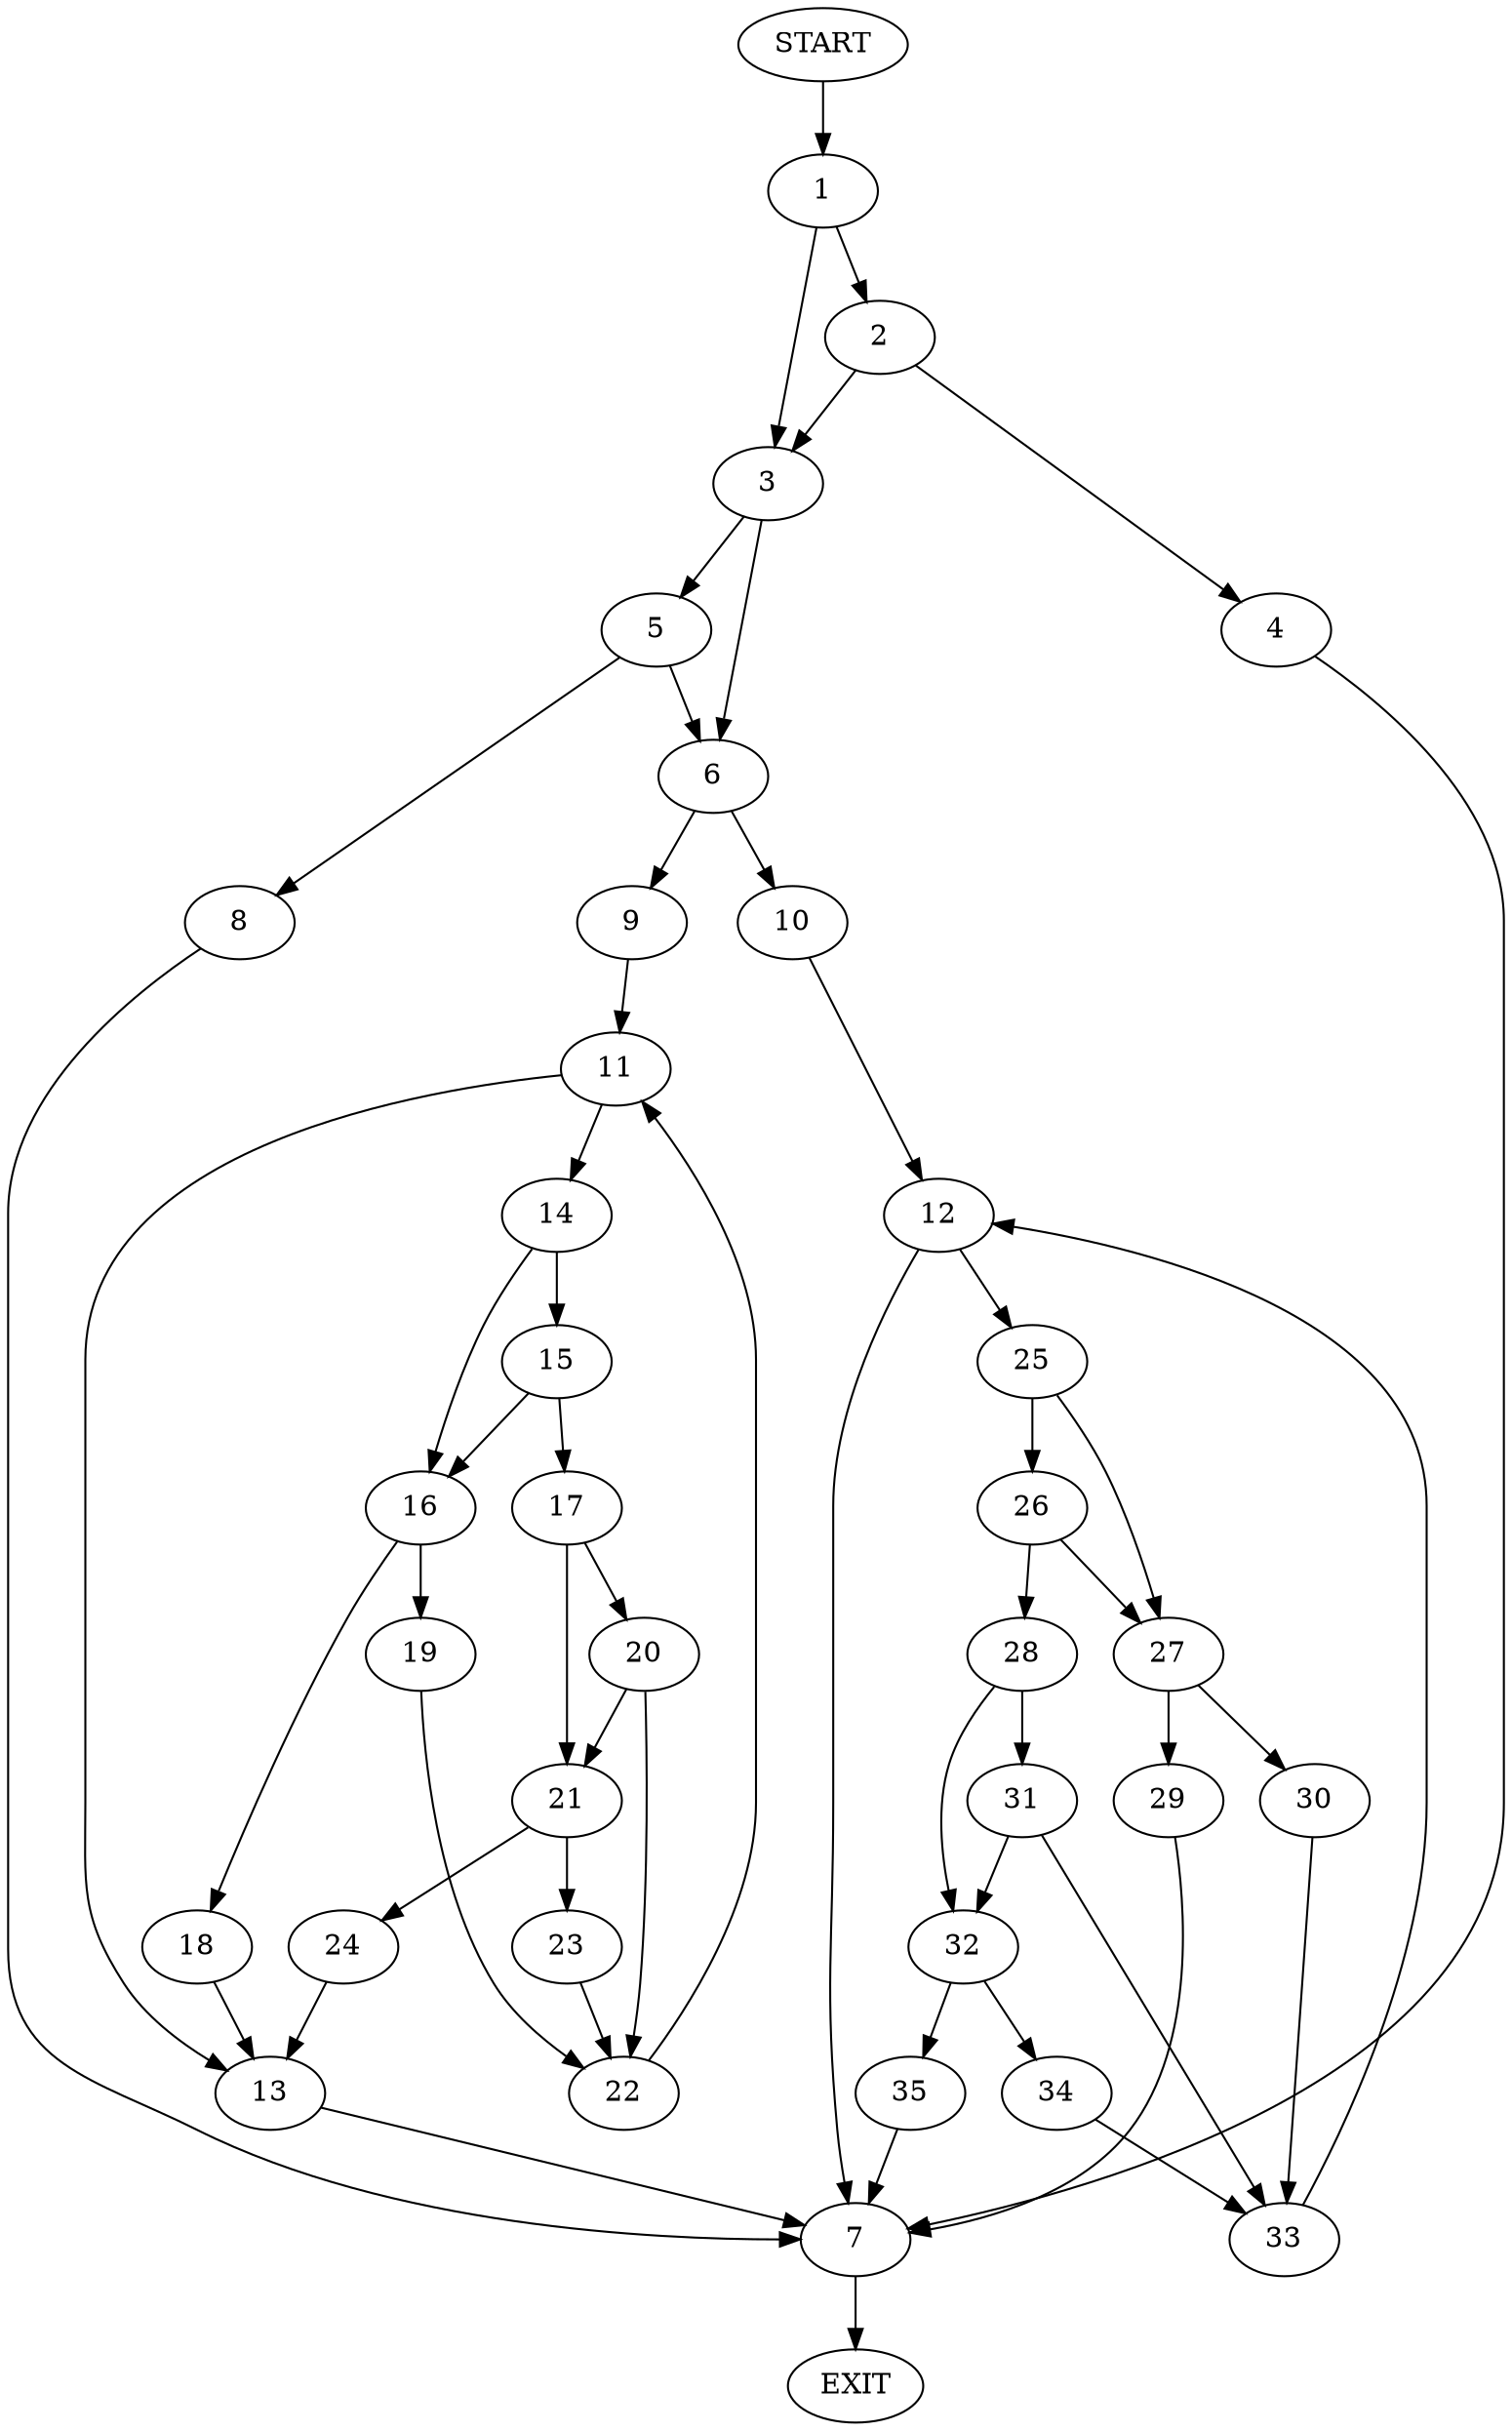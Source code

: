digraph {
0 [label="START"]
36 [label="EXIT"]
0 -> 1
1 -> 2
1 -> 3
2 -> 4
2 -> 3
3 -> 5
3 -> 6
4 -> 7
7 -> 36
5 -> 8
5 -> 6
6 -> 9
6 -> 10
8 -> 7
9 -> 11
10 -> 12
11 -> 13
11 -> 14
14 -> 15
14 -> 16
13 -> 7
15 -> 17
15 -> 16
16 -> 18
16 -> 19
17 -> 20
17 -> 21
19 -> 22
18 -> 13
22 -> 11
21 -> 23
21 -> 24
20 -> 22
20 -> 21
23 -> 22
24 -> 13
12 -> 7
12 -> 25
25 -> 26
25 -> 27
26 -> 28
26 -> 27
27 -> 29
27 -> 30
28 -> 31
28 -> 32
29 -> 7
30 -> 33
33 -> 12
32 -> 34
32 -> 35
31 -> 33
31 -> 32
35 -> 7
34 -> 33
}
